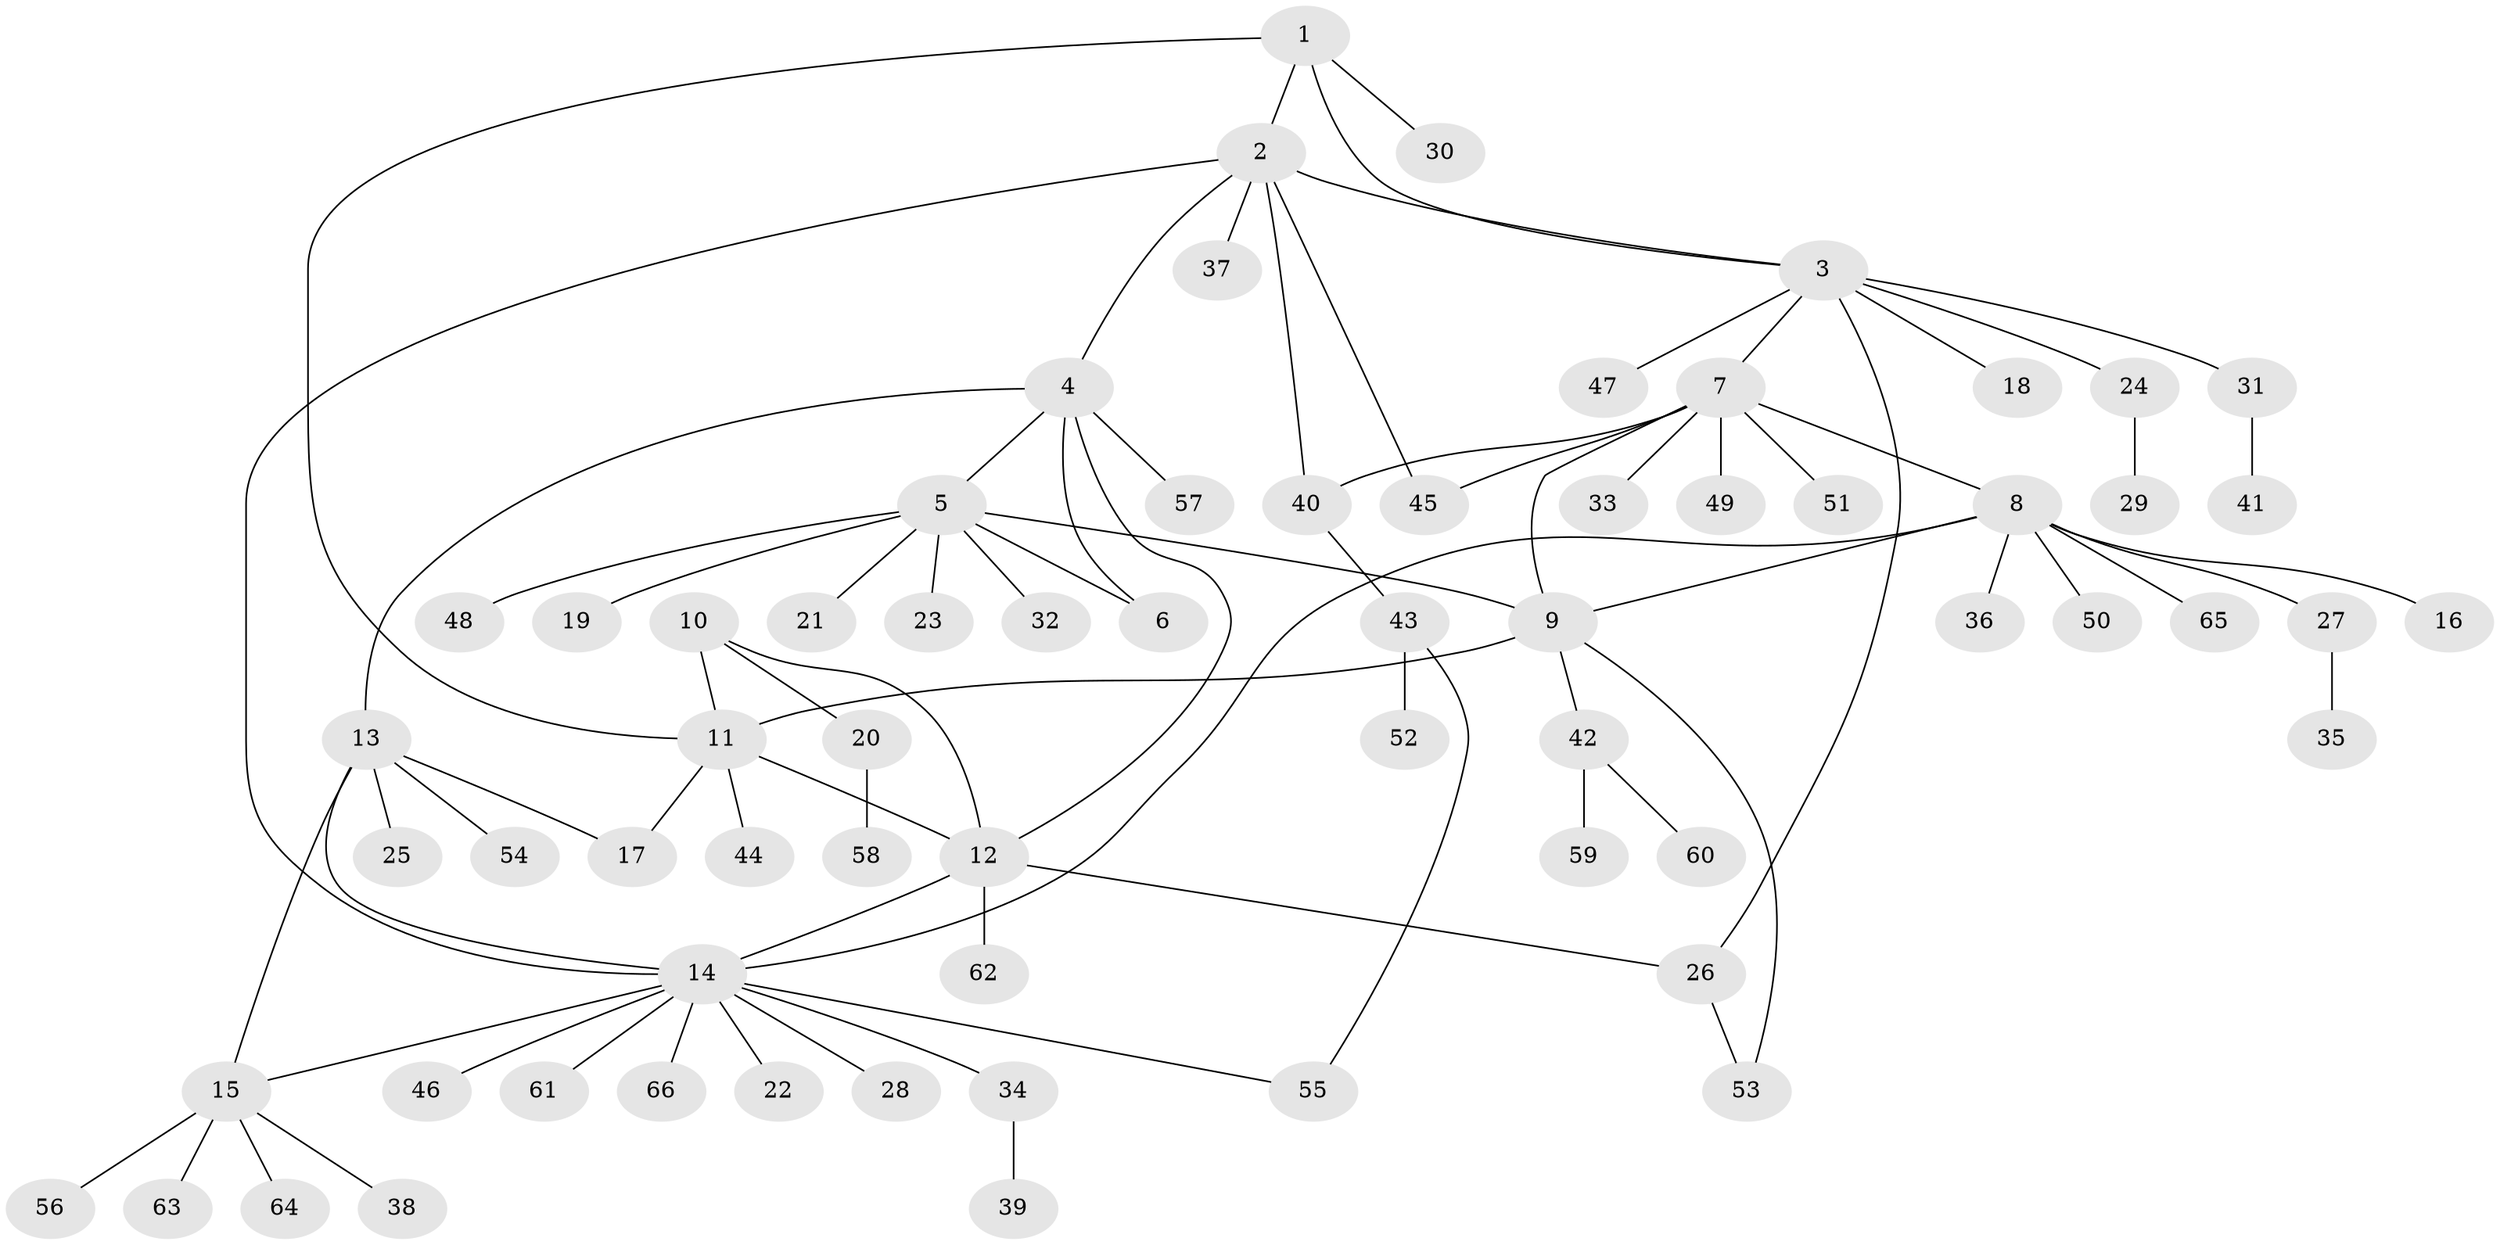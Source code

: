 // coarse degree distribution, {8: 0.04, 7: 0.06, 5: 0.02, 2: 0.08, 6: 0.04, 4: 0.04, 15: 0.02, 1: 0.64, 3: 0.06}
// Generated by graph-tools (version 1.1) at 2025/24/03/03/25 07:24:17]
// undirected, 66 vertices, 82 edges
graph export_dot {
graph [start="1"]
  node [color=gray90,style=filled];
  1;
  2;
  3;
  4;
  5;
  6;
  7;
  8;
  9;
  10;
  11;
  12;
  13;
  14;
  15;
  16;
  17;
  18;
  19;
  20;
  21;
  22;
  23;
  24;
  25;
  26;
  27;
  28;
  29;
  30;
  31;
  32;
  33;
  34;
  35;
  36;
  37;
  38;
  39;
  40;
  41;
  42;
  43;
  44;
  45;
  46;
  47;
  48;
  49;
  50;
  51;
  52;
  53;
  54;
  55;
  56;
  57;
  58;
  59;
  60;
  61;
  62;
  63;
  64;
  65;
  66;
  1 -- 2;
  1 -- 3;
  1 -- 11;
  1 -- 30;
  2 -- 3;
  2 -- 4;
  2 -- 14;
  2 -- 37;
  2 -- 40;
  2 -- 45;
  3 -- 7;
  3 -- 18;
  3 -- 24;
  3 -- 26;
  3 -- 31;
  3 -- 47;
  4 -- 5;
  4 -- 6;
  4 -- 12;
  4 -- 13;
  4 -- 57;
  5 -- 6;
  5 -- 9;
  5 -- 19;
  5 -- 21;
  5 -- 23;
  5 -- 32;
  5 -- 48;
  7 -- 8;
  7 -- 9;
  7 -- 33;
  7 -- 40;
  7 -- 45;
  7 -- 49;
  7 -- 51;
  8 -- 9;
  8 -- 14;
  8 -- 16;
  8 -- 27;
  8 -- 36;
  8 -- 50;
  8 -- 65;
  9 -- 11;
  9 -- 42;
  9 -- 53;
  10 -- 11;
  10 -- 12;
  10 -- 20;
  11 -- 12;
  11 -- 17;
  11 -- 44;
  12 -- 14;
  12 -- 26;
  12 -- 62;
  13 -- 14;
  13 -- 15;
  13 -- 17;
  13 -- 25;
  13 -- 54;
  14 -- 15;
  14 -- 22;
  14 -- 28;
  14 -- 34;
  14 -- 46;
  14 -- 55;
  14 -- 61;
  14 -- 66;
  15 -- 38;
  15 -- 56;
  15 -- 63;
  15 -- 64;
  20 -- 58;
  24 -- 29;
  26 -- 53;
  27 -- 35;
  31 -- 41;
  34 -- 39;
  40 -- 43;
  42 -- 59;
  42 -- 60;
  43 -- 52;
  43 -- 55;
}
